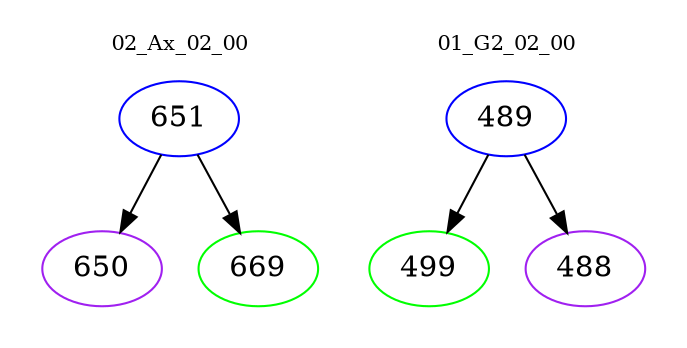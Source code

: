 digraph{
subgraph cluster_0 {
color = white
label = "02_Ax_02_00";
fontsize=10;
T0_651 [label="651", color="blue"]
T0_651 -> T0_650 [color="black"]
T0_650 [label="650", color="purple"]
T0_651 -> T0_669 [color="black"]
T0_669 [label="669", color="green"]
}
subgraph cluster_1 {
color = white
label = "01_G2_02_00";
fontsize=10;
T1_489 [label="489", color="blue"]
T1_489 -> T1_499 [color="black"]
T1_499 [label="499", color="green"]
T1_489 -> T1_488 [color="black"]
T1_488 [label="488", color="purple"]
}
}
